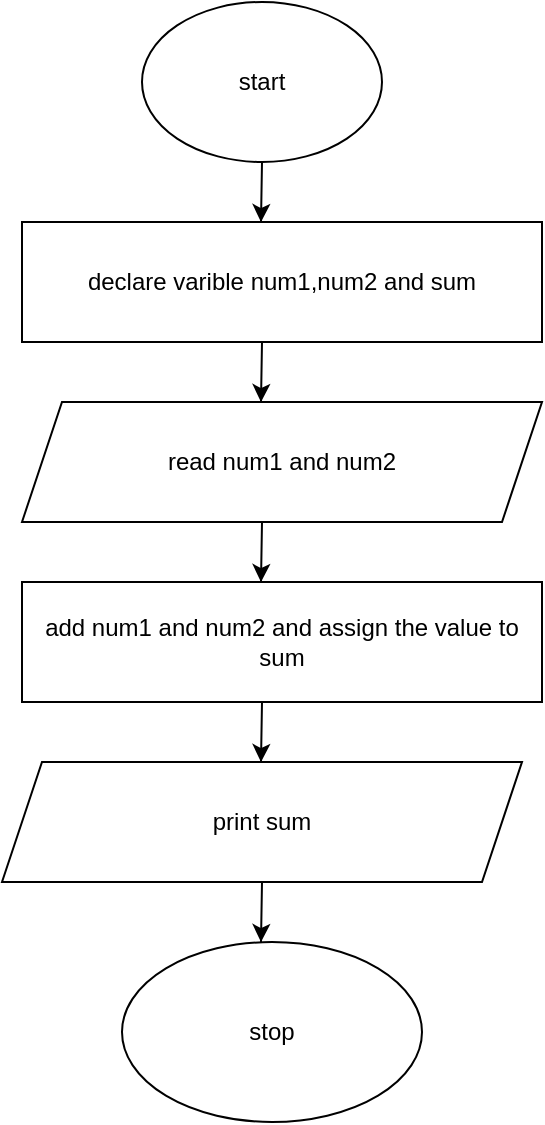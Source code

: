 <mxfile version="20.8.10" type="device"><diagram id="C5RBs43oDa-KdzZeNtuy" name="Page-1"><mxGraphModel dx="954" dy="606" grid="1" gridSize="10" guides="1" tooltips="1" connect="1" arrows="1" fold="1" page="1" pageScale="1" pageWidth="827" pageHeight="1169" math="0" shadow="0"><root><mxCell id="WIyWlLk6GJQsqaUBKTNV-0"/><mxCell id="WIyWlLk6GJQsqaUBKTNV-1" parent="WIyWlLk6GJQsqaUBKTNV-0"/><mxCell id="n9B9Tu2Lj_Yp57auazsR-0" value="start" style="ellipse;whiteSpace=wrap;html=1;" vertex="1" parent="WIyWlLk6GJQsqaUBKTNV-1"><mxGeometry x="250" y="60" width="120" height="80" as="geometry"/></mxCell><mxCell id="n9B9Tu2Lj_Yp57auazsR-1" value="declare varible num1,num2 and sum" style="rounded=0;whiteSpace=wrap;html=1;" vertex="1" parent="WIyWlLk6GJQsqaUBKTNV-1"><mxGeometry x="190" y="170" width="260" height="60" as="geometry"/></mxCell><mxCell id="n9B9Tu2Lj_Yp57auazsR-2" value="read num1 and num2" style="shape=parallelogram;perimeter=parallelogramPerimeter;whiteSpace=wrap;html=1;fixedSize=1;" vertex="1" parent="WIyWlLk6GJQsqaUBKTNV-1"><mxGeometry x="190" y="260" width="260" height="60" as="geometry"/></mxCell><mxCell id="n9B9Tu2Lj_Yp57auazsR-3" value="add num1 and num2 and assign the value to sum" style="rounded=0;whiteSpace=wrap;html=1;" vertex="1" parent="WIyWlLk6GJQsqaUBKTNV-1"><mxGeometry x="190" y="350" width="260" height="60" as="geometry"/></mxCell><mxCell id="n9B9Tu2Lj_Yp57auazsR-4" value="print sum" style="shape=parallelogram;perimeter=parallelogramPerimeter;whiteSpace=wrap;html=1;fixedSize=1;" vertex="1" parent="WIyWlLk6GJQsqaUBKTNV-1"><mxGeometry x="180" y="440" width="260" height="60" as="geometry"/></mxCell><mxCell id="n9B9Tu2Lj_Yp57auazsR-7" value="stop" style="ellipse;whiteSpace=wrap;html=1;" vertex="1" parent="WIyWlLk6GJQsqaUBKTNV-1"><mxGeometry x="240" y="530" width="150" height="90" as="geometry"/></mxCell><mxCell id="n9B9Tu2Lj_Yp57auazsR-9" value="" style="endArrow=classic;html=1;rounded=0;" edge="1" parent="WIyWlLk6GJQsqaUBKTNV-1"><mxGeometry width="50" height="50" relative="1" as="geometry"><mxPoint x="309.5" y="170" as="sourcePoint"/><mxPoint x="309.5" y="170" as="targetPoint"/><Array as="points"><mxPoint x="310" y="140"/><mxPoint x="309.5" y="170"/></Array></mxGeometry></mxCell><mxCell id="n9B9Tu2Lj_Yp57auazsR-10" value="" style="endArrow=classic;html=1;rounded=0;" edge="1" parent="WIyWlLk6GJQsqaUBKTNV-1"><mxGeometry width="50" height="50" relative="1" as="geometry"><mxPoint x="309.5" y="260" as="sourcePoint"/><mxPoint x="309.5" y="260" as="targetPoint"/><Array as="points"><mxPoint x="310" y="230"/><mxPoint x="309.5" y="260"/></Array></mxGeometry></mxCell><mxCell id="n9B9Tu2Lj_Yp57auazsR-11" value="" style="endArrow=classic;html=1;rounded=0;" edge="1" parent="WIyWlLk6GJQsqaUBKTNV-1"><mxGeometry width="50" height="50" relative="1" as="geometry"><mxPoint x="309.5" y="350" as="sourcePoint"/><mxPoint x="309.5" y="350" as="targetPoint"/><Array as="points"><mxPoint x="310" y="320"/><mxPoint x="309.5" y="350"/></Array></mxGeometry></mxCell><mxCell id="n9B9Tu2Lj_Yp57auazsR-12" value="" style="endArrow=classic;html=1;rounded=0;" edge="1" parent="WIyWlLk6GJQsqaUBKTNV-1"><mxGeometry width="50" height="50" relative="1" as="geometry"><mxPoint x="309.5" y="440" as="sourcePoint"/><mxPoint x="309.5" y="440" as="targetPoint"/><Array as="points"><mxPoint x="310" y="410"/><mxPoint x="309.5" y="440"/></Array></mxGeometry></mxCell><mxCell id="n9B9Tu2Lj_Yp57auazsR-13" value="" style="endArrow=classic;html=1;rounded=0;" edge="1" parent="WIyWlLk6GJQsqaUBKTNV-1"><mxGeometry width="50" height="50" relative="1" as="geometry"><mxPoint x="309.5" y="530" as="sourcePoint"/><mxPoint x="309.5" y="530" as="targetPoint"/><Array as="points"><mxPoint x="310" y="500"/><mxPoint x="309.5" y="530"/></Array></mxGeometry></mxCell></root></mxGraphModel></diagram></mxfile>